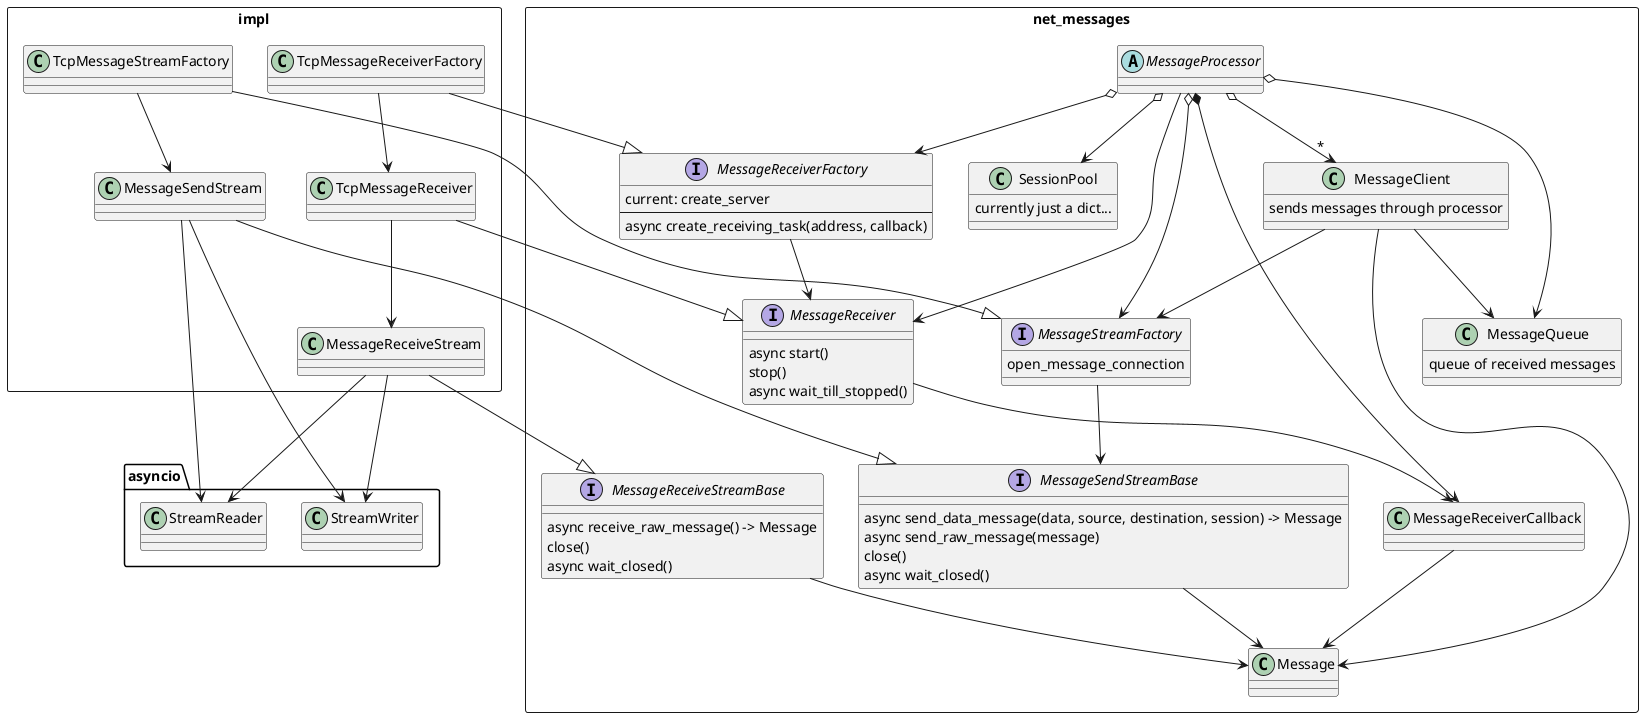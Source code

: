 @startuml



rectangle "net_messages"{
  'class MessageData << (D,lightblue) >>
  class MessageClient{
    sends messages through processor
  }

  interface MessageReceiver{
    async start()
    stop()
    async wait_till_stopped()
  }
  class MessageReceiverCallback
  abstract MessageProcessor
  
  'interface IMessage
  class Message

  class SessionPool{
    currently just a dict...
  }
  class MessageQueue{
    queue of received messages
  }

  interface MessageStreamFactory{
    open_message_connection
  }
  interface MessageReceiverFactory{
    current: create_server
    --
    async create_receiving_task(address, callback)
  }
  interface MessageSendStreamBase{
    async send_data_message(data, source, destination, session) -> Message
    async send_raw_message(message)
    close()
    async wait_closed()
  }
  interface MessageReceiveStreamBase{
    async receive_raw_message() -> Message
    close()
    async wait_closed()
  }
}

'Message --|> IMessage

MessageClient --> Message
MessageClient --> MessageStreamFactory
MessageClient --> MessageQueue
'MessageClient --> MessageData

MessageProcessor o--> MessageReceiverFactory
MessageProcessor o--> MessageStreamFactory
MessageProcessor o--> SessionPool
MessageProcessor o--> MessageQueue
MessageProcessor o--> "*" MessageClient
MessageProcessor --> MessageReceiver
MessageProcessor *--> MessageReceiverCallback

MessageReceiverCallback --> Message

MessageReceiverFactory --> MessageReceiver

MessageReceiver --> MessageReceiverCallback

MessageStreamFactory --> MessageSendStreamBase

MessageSendStreamBase --> Message
MessageReceiveStreamBase --> Message


class asyncio.StreamReader
class asyncio.StreamWriter

rectangle impl {
  'TcpMessageSender --|> MessageStream
  TcpMessageReceiver --|> MessageReceiver
  TcpMessageStreamFactory --|> MessageStreamFactory
  TcpMessageReceiverFactory --|> MessageReceiverFactory

  MessageSendStream --|> MessageSendStreamBase
  MessageReceiveStream --|> MessageReceiveStreamBase

  TcpMessageReceiverFactory --> TcpMessageReceiver
  TcpMessageReceiver --> MessageReceiveStream

  TcpMessageStreamFactory --> MessageSendStream

  MessageSendStream --> asyncio.StreamReader
  MessageSendStream --> asyncio.StreamWriter
  MessageReceiveStream --> asyncio.StreamReader
  MessageReceiveStream --> asyncio.StreamWriter

  
}

@enduml
